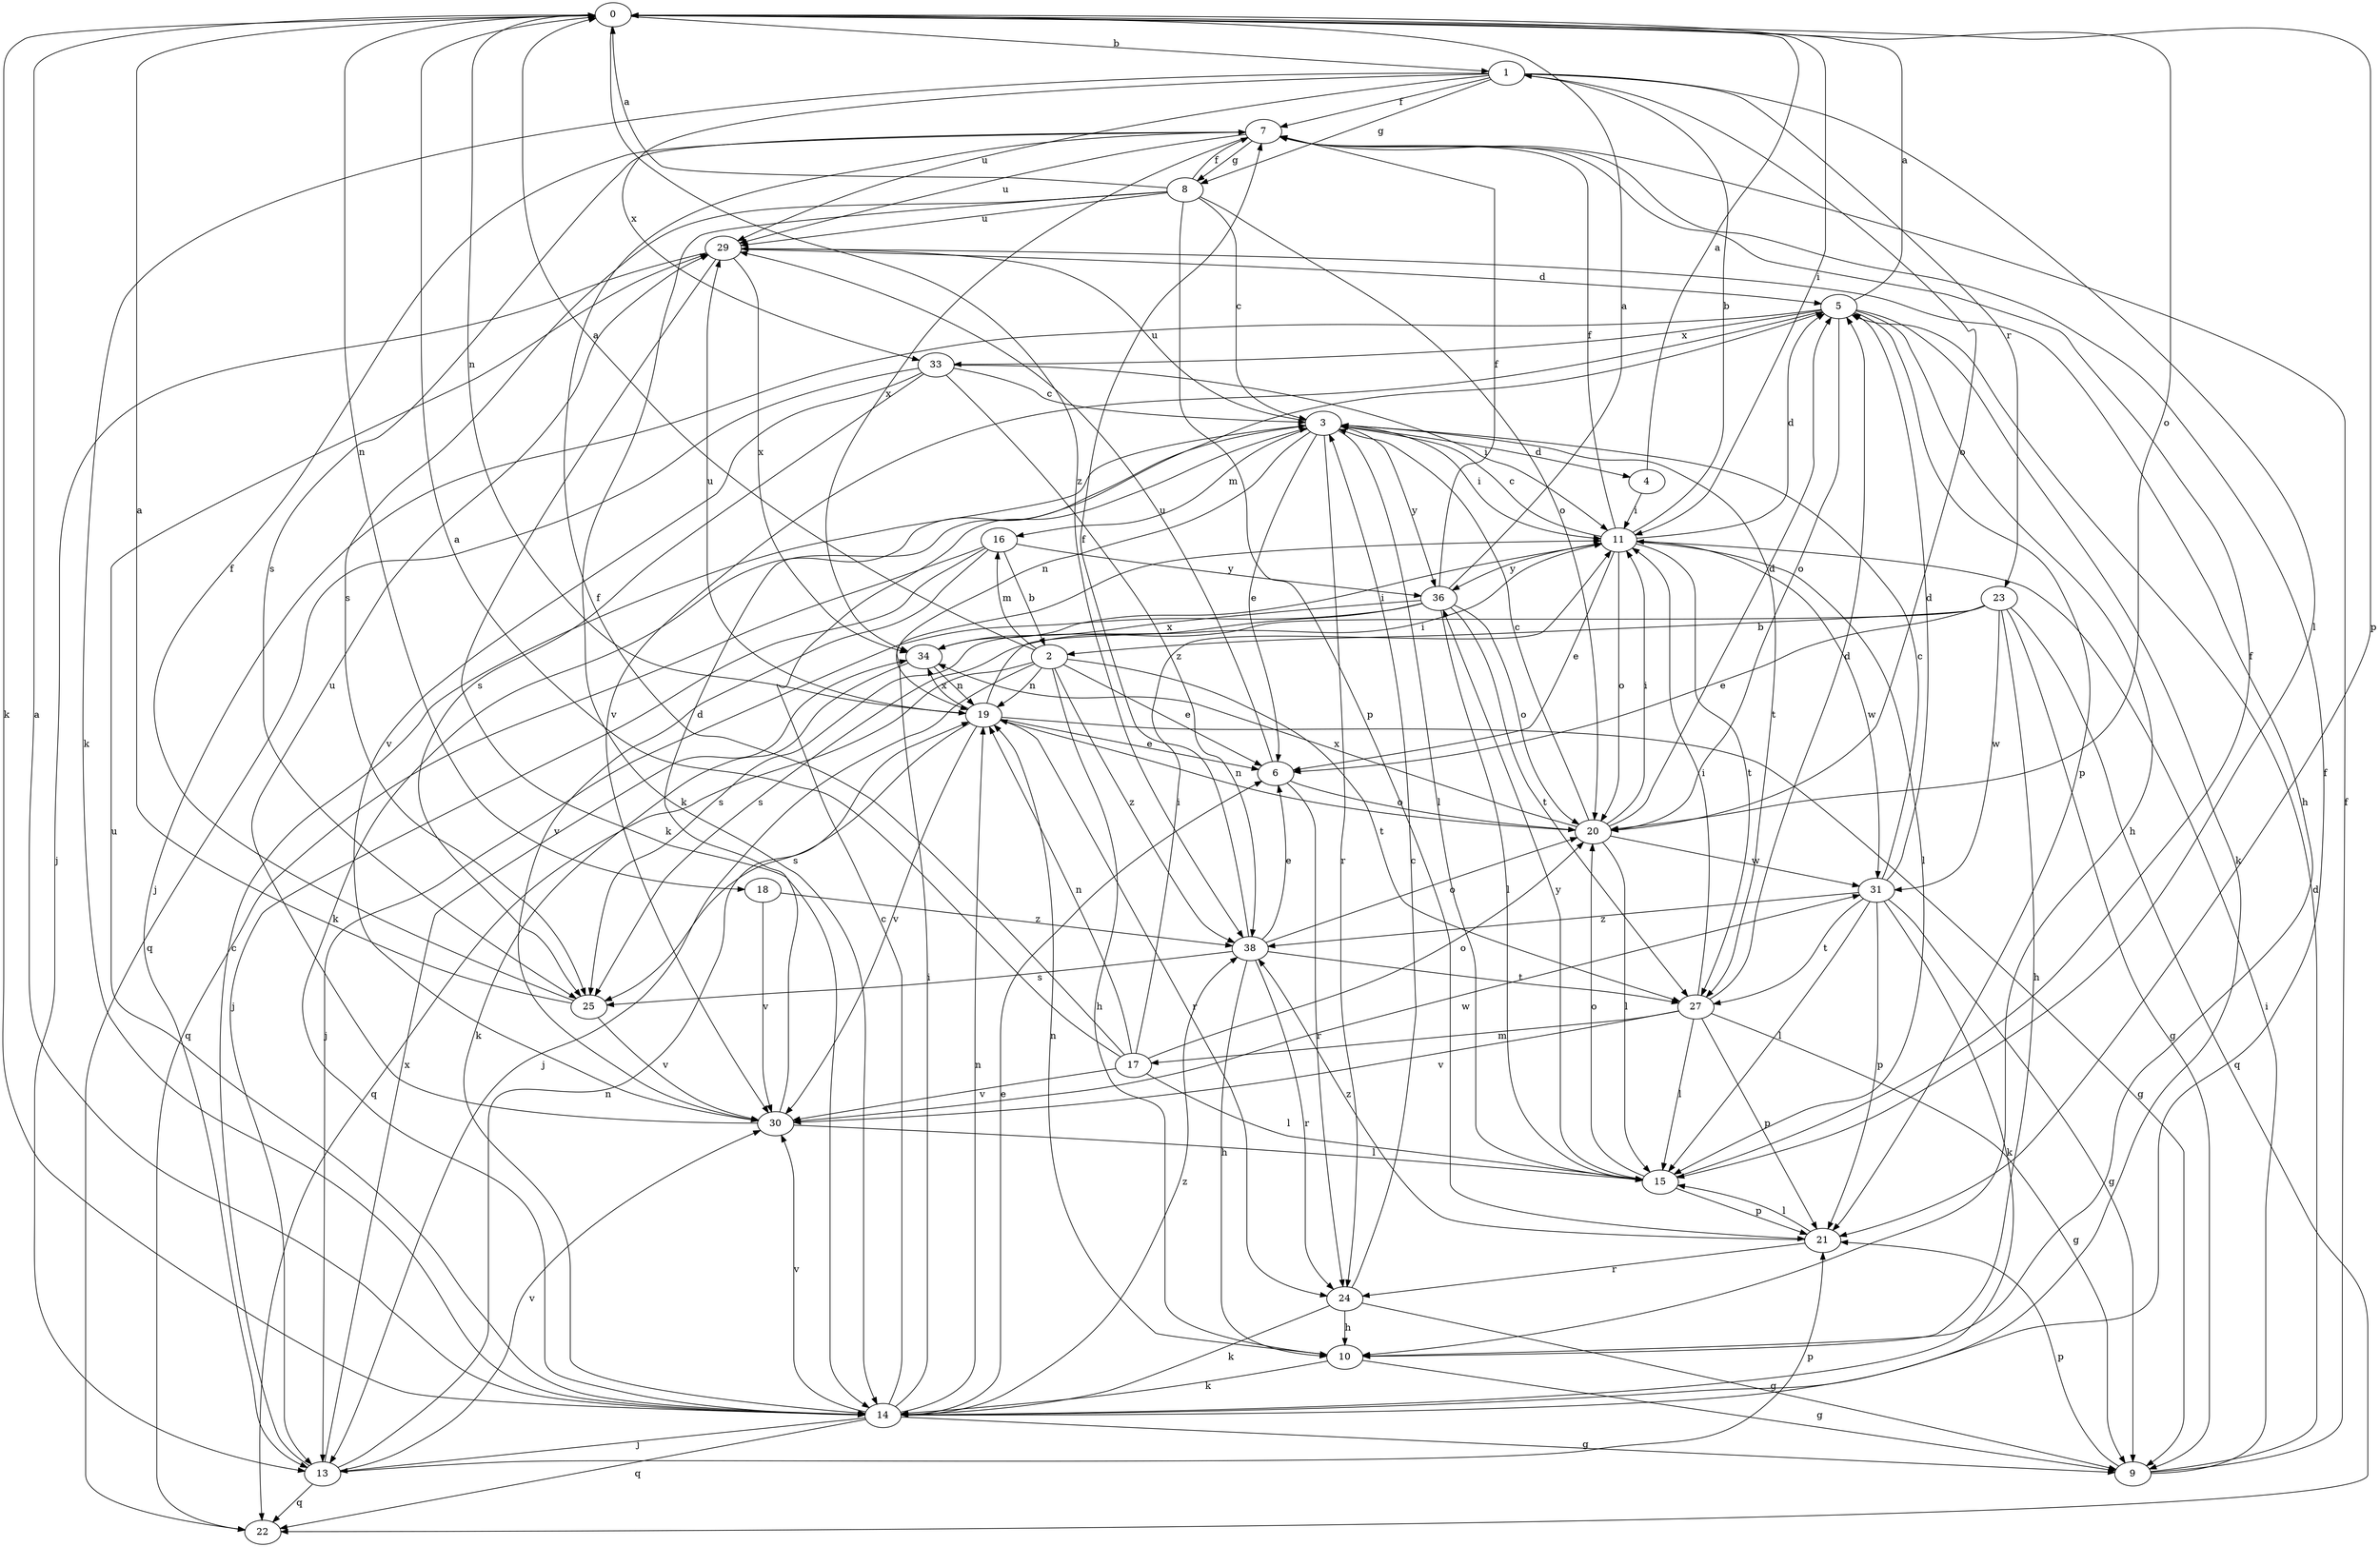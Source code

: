 strict digraph  {
0;
1;
2;
3;
4;
5;
6;
7;
8;
9;
10;
11;
13;
14;
15;
16;
17;
18;
19;
20;
21;
22;
23;
24;
25;
27;
29;
30;
31;
33;
34;
36;
38;
0 -> 1  [label=b];
0 -> 11  [label=i];
0 -> 14  [label=k];
0 -> 18  [label=n];
0 -> 19  [label=n];
0 -> 20  [label=o];
0 -> 21  [label=p];
0 -> 38  [label=z];
1 -> 7  [label=f];
1 -> 8  [label=g];
1 -> 14  [label=k];
1 -> 15  [label=l];
1 -> 20  [label=o];
1 -> 23  [label=r];
1 -> 29  [label=u];
1 -> 33  [label=x];
2 -> 0  [label=a];
2 -> 6  [label=e];
2 -> 10  [label=h];
2 -> 13  [label=j];
2 -> 16  [label=m];
2 -> 19  [label=n];
2 -> 22  [label=q];
2 -> 27  [label=t];
2 -> 38  [label=z];
3 -> 4  [label=d];
3 -> 6  [label=e];
3 -> 11  [label=i];
3 -> 14  [label=k];
3 -> 15  [label=l];
3 -> 16  [label=m];
3 -> 19  [label=n];
3 -> 24  [label=r];
3 -> 27  [label=t];
3 -> 29  [label=u];
3 -> 36  [label=y];
4 -> 0  [label=a];
4 -> 11  [label=i];
5 -> 0  [label=a];
5 -> 10  [label=h];
5 -> 13  [label=j];
5 -> 14  [label=k];
5 -> 20  [label=o];
5 -> 21  [label=p];
5 -> 30  [label=v];
5 -> 33  [label=x];
6 -> 20  [label=o];
6 -> 24  [label=r];
6 -> 29  [label=u];
7 -> 8  [label=g];
7 -> 25  [label=s];
7 -> 29  [label=u];
7 -> 34  [label=x];
8 -> 0  [label=a];
8 -> 3  [label=c];
8 -> 7  [label=f];
8 -> 14  [label=k];
8 -> 20  [label=o];
8 -> 21  [label=p];
8 -> 25  [label=s];
8 -> 29  [label=u];
9 -> 5  [label=d];
9 -> 7  [label=f];
9 -> 11  [label=i];
9 -> 21  [label=p];
10 -> 9  [label=g];
10 -> 14  [label=k];
10 -> 19  [label=n];
11 -> 1  [label=b];
11 -> 3  [label=c];
11 -> 5  [label=d];
11 -> 6  [label=e];
11 -> 7  [label=f];
11 -> 15  [label=l];
11 -> 20  [label=o];
11 -> 27  [label=t];
11 -> 31  [label=w];
11 -> 36  [label=y];
13 -> 3  [label=c];
13 -> 19  [label=n];
13 -> 21  [label=p];
13 -> 22  [label=q];
13 -> 30  [label=v];
13 -> 34  [label=x];
14 -> 0  [label=a];
14 -> 3  [label=c];
14 -> 6  [label=e];
14 -> 7  [label=f];
14 -> 9  [label=g];
14 -> 11  [label=i];
14 -> 13  [label=j];
14 -> 19  [label=n];
14 -> 22  [label=q];
14 -> 29  [label=u];
14 -> 30  [label=v];
14 -> 38  [label=z];
15 -> 7  [label=f];
15 -> 20  [label=o];
15 -> 21  [label=p];
15 -> 36  [label=y];
16 -> 2  [label=b];
16 -> 13  [label=j];
16 -> 22  [label=q];
16 -> 30  [label=v];
16 -> 36  [label=y];
17 -> 0  [label=a];
17 -> 7  [label=f];
17 -> 11  [label=i];
17 -> 15  [label=l];
17 -> 19  [label=n];
17 -> 20  [label=o];
17 -> 30  [label=v];
18 -> 30  [label=v];
18 -> 38  [label=z];
19 -> 6  [label=e];
19 -> 9  [label=g];
19 -> 11  [label=i];
19 -> 24  [label=r];
19 -> 25  [label=s];
19 -> 29  [label=u];
19 -> 30  [label=v];
19 -> 34  [label=x];
20 -> 3  [label=c];
20 -> 5  [label=d];
20 -> 11  [label=i];
20 -> 15  [label=l];
20 -> 19  [label=n];
20 -> 31  [label=w];
20 -> 34  [label=x];
21 -> 15  [label=l];
21 -> 24  [label=r];
21 -> 38  [label=z];
23 -> 2  [label=b];
23 -> 6  [label=e];
23 -> 9  [label=g];
23 -> 10  [label=h];
23 -> 22  [label=q];
23 -> 25  [label=s];
23 -> 31  [label=w];
24 -> 3  [label=c];
24 -> 9  [label=g];
24 -> 10  [label=h];
24 -> 14  [label=k];
25 -> 0  [label=a];
25 -> 7  [label=f];
25 -> 30  [label=v];
27 -> 5  [label=d];
27 -> 9  [label=g];
27 -> 11  [label=i];
27 -> 15  [label=l];
27 -> 17  [label=m];
27 -> 21  [label=p];
27 -> 30  [label=v];
29 -> 5  [label=d];
29 -> 10  [label=h];
29 -> 13  [label=j];
29 -> 14  [label=k];
29 -> 34  [label=x];
30 -> 5  [label=d];
30 -> 15  [label=l];
30 -> 29  [label=u];
30 -> 31  [label=w];
31 -> 3  [label=c];
31 -> 5  [label=d];
31 -> 9  [label=g];
31 -> 14  [label=k];
31 -> 15  [label=l];
31 -> 21  [label=p];
31 -> 27  [label=t];
31 -> 38  [label=z];
33 -> 3  [label=c];
33 -> 11  [label=i];
33 -> 22  [label=q];
33 -> 25  [label=s];
33 -> 30  [label=v];
33 -> 38  [label=z];
34 -> 11  [label=i];
34 -> 14  [label=k];
34 -> 19  [label=n];
36 -> 0  [label=a];
36 -> 7  [label=f];
36 -> 13  [label=j];
36 -> 15  [label=l];
36 -> 20  [label=o];
36 -> 25  [label=s];
36 -> 27  [label=t];
36 -> 34  [label=x];
38 -> 6  [label=e];
38 -> 7  [label=f];
38 -> 10  [label=h];
38 -> 20  [label=o];
38 -> 24  [label=r];
38 -> 25  [label=s];
38 -> 27  [label=t];
}
